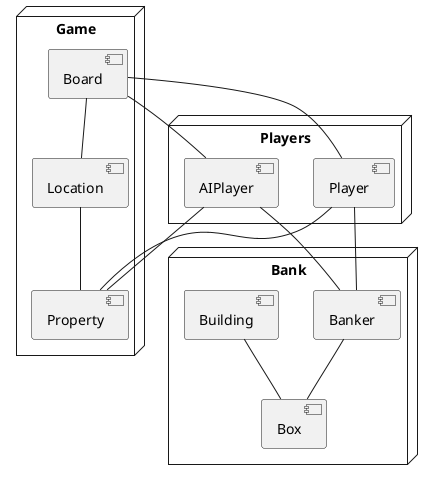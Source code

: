 @startuml
node "Game" {
  [Board]
  [Location]
  [Property]
}

node "Players" {
  [Player]
  [AIPlayer]
}

node "Bank" {
  [Banker]
  [Box]
  [Building]
}

[Board] -- [Location]
[Board] -- [Player]
[Board] -- [AIPlayer]
[Location] -- [Property]
[Player] -- [Property]
[AIPlayer] -- [Property]
[Player] -- [Banker]
[AIPlayer] -- [Banker]
[Banker] -- [Box]
[Building] -- [Box]
@enduml

